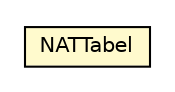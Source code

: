#!/usr/local/bin/dot
#
# Class diagram 
# Generated by UMLGraph version R5_6-24-gf6e263 (http://www.umlgraph.org/)
#

digraph G {
	edge [fontname="Helvetica",fontsize=10,labelfontname="Helvetica",labelfontsize=10];
	node [fontname="Helvetica",fontsize=10,shape=plaintext];
	nodesep=0.25;
	ranksep=0.5;
	// nl.egem.stuf.sector.bg._0204.NATTabel
	c107993 [label=<<table title="nl.egem.stuf.sector.bg._0204.NATTabel" border="0" cellborder="1" cellspacing="0" cellpadding="2" port="p" bgcolor="lemonChiffon" href="./NATTabel.html">
		<tr><td><table border="0" cellspacing="0" cellpadding="1">
<tr><td align="center" balign="center"> NATTabel </td></tr>
		</table></td></tr>
		</table>>, URL="./NATTabel.html", fontname="Helvetica", fontcolor="black", fontsize=10.0];
}

